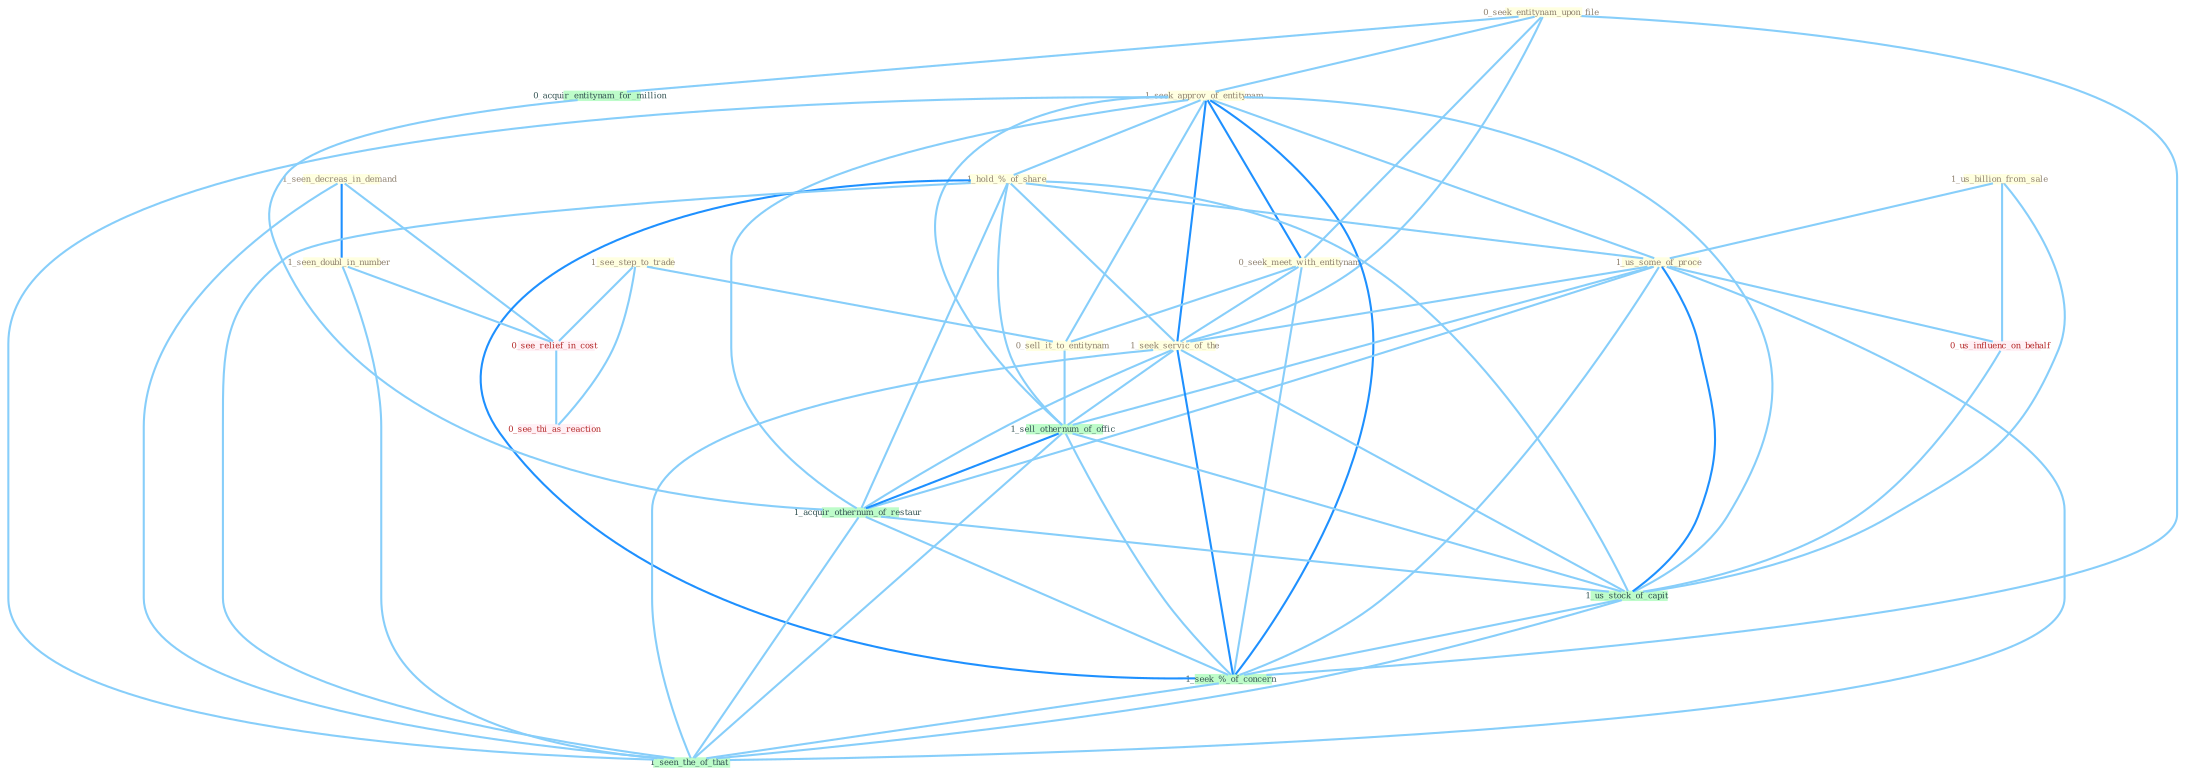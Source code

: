 Graph G{ 
    node
    [shape=polygon,style=filled,width=.5,height=.06,color="#BDFCC9",fixedsize=true,fontsize=4,
    fontcolor="#2f4f4f"];
    {node
    [color="#ffffe0", fontcolor="#8b7d6b"] "0_seek_entitynam_upon_file " "1_seek_approv_of_entitynam " "0_seek_meet_with_entitynam " "1_see_step_to_trade " "1_seen_decreas_in_demand " "1_hold_%_of_share " "0_sell_it_to_entitynam " "1_seen_doubl_in_number " "1_us_billion_from_sale " "1_us_some_of_proce " "1_seek_servic_of_the "}
{node [color="#fff0f5", fontcolor="#b22222"] "0_us_influenc_on_behalf " "0_see_relief_in_cost " "0_see_thi_as_reaction "}
edge [color="#B0E2FF"];

	"0_seek_entitynam_upon_file " -- "1_seek_approv_of_entitynam " [w="1", color="#87cefa" ];
	"0_seek_entitynam_upon_file " -- "0_seek_meet_with_entitynam " [w="1", color="#87cefa" ];
	"0_seek_entitynam_upon_file " -- "1_seek_servic_of_the " [w="1", color="#87cefa" ];
	"0_seek_entitynam_upon_file " -- "0_acquir_entitynam_for_million " [w="1", color="#87cefa" ];
	"0_seek_entitynam_upon_file " -- "1_seek_%_of_concern " [w="1", color="#87cefa" ];
	"1_seek_approv_of_entitynam " -- "0_seek_meet_with_entitynam " [w="2", color="#1e90ff" , len=0.8];
	"1_seek_approv_of_entitynam " -- "1_hold_%_of_share " [w="1", color="#87cefa" ];
	"1_seek_approv_of_entitynam " -- "0_sell_it_to_entitynam " [w="1", color="#87cefa" ];
	"1_seek_approv_of_entitynam " -- "1_us_some_of_proce " [w="1", color="#87cefa" ];
	"1_seek_approv_of_entitynam " -- "1_seek_servic_of_the " [w="2", color="#1e90ff" , len=0.8];
	"1_seek_approv_of_entitynam " -- "1_sell_othernum_of_offic " [w="1", color="#87cefa" ];
	"1_seek_approv_of_entitynam " -- "1_acquir_othernum_of_restaur " [w="1", color="#87cefa" ];
	"1_seek_approv_of_entitynam " -- "1_us_stock_of_capit " [w="1", color="#87cefa" ];
	"1_seek_approv_of_entitynam " -- "1_seek_%_of_concern " [w="2", color="#1e90ff" , len=0.8];
	"1_seek_approv_of_entitynam " -- "1_seen_the_of_that " [w="1", color="#87cefa" ];
	"0_seek_meet_with_entitynam " -- "0_sell_it_to_entitynam " [w="1", color="#87cefa" ];
	"0_seek_meet_with_entitynam " -- "1_seek_servic_of_the " [w="1", color="#87cefa" ];
	"0_seek_meet_with_entitynam " -- "1_seek_%_of_concern " [w="1", color="#87cefa" ];
	"1_see_step_to_trade " -- "0_sell_it_to_entitynam " [w="1", color="#87cefa" ];
	"1_see_step_to_trade " -- "0_see_relief_in_cost " [w="1", color="#87cefa" ];
	"1_see_step_to_trade " -- "0_see_thi_as_reaction " [w="1", color="#87cefa" ];
	"1_seen_decreas_in_demand " -- "1_seen_doubl_in_number " [w="2", color="#1e90ff" , len=0.8];
	"1_seen_decreas_in_demand " -- "0_see_relief_in_cost " [w="1", color="#87cefa" ];
	"1_seen_decreas_in_demand " -- "1_seen_the_of_that " [w="1", color="#87cefa" ];
	"1_hold_%_of_share " -- "1_us_some_of_proce " [w="1", color="#87cefa" ];
	"1_hold_%_of_share " -- "1_seek_servic_of_the " [w="1", color="#87cefa" ];
	"1_hold_%_of_share " -- "1_sell_othernum_of_offic " [w="1", color="#87cefa" ];
	"1_hold_%_of_share " -- "1_acquir_othernum_of_restaur " [w="1", color="#87cefa" ];
	"1_hold_%_of_share " -- "1_us_stock_of_capit " [w="1", color="#87cefa" ];
	"1_hold_%_of_share " -- "1_seek_%_of_concern " [w="2", color="#1e90ff" , len=0.8];
	"1_hold_%_of_share " -- "1_seen_the_of_that " [w="1", color="#87cefa" ];
	"0_sell_it_to_entitynam " -- "1_sell_othernum_of_offic " [w="1", color="#87cefa" ];
	"1_seen_doubl_in_number " -- "0_see_relief_in_cost " [w="1", color="#87cefa" ];
	"1_seen_doubl_in_number " -- "1_seen_the_of_that " [w="1", color="#87cefa" ];
	"1_us_billion_from_sale " -- "1_us_some_of_proce " [w="1", color="#87cefa" ];
	"1_us_billion_from_sale " -- "0_us_influenc_on_behalf " [w="1", color="#87cefa" ];
	"1_us_billion_from_sale " -- "1_us_stock_of_capit " [w="1", color="#87cefa" ];
	"1_us_some_of_proce " -- "1_seek_servic_of_the " [w="1", color="#87cefa" ];
	"1_us_some_of_proce " -- "1_sell_othernum_of_offic " [w="1", color="#87cefa" ];
	"1_us_some_of_proce " -- "0_us_influenc_on_behalf " [w="1", color="#87cefa" ];
	"1_us_some_of_proce " -- "1_acquir_othernum_of_restaur " [w="1", color="#87cefa" ];
	"1_us_some_of_proce " -- "1_us_stock_of_capit " [w="2", color="#1e90ff" , len=0.8];
	"1_us_some_of_proce " -- "1_seek_%_of_concern " [w="1", color="#87cefa" ];
	"1_us_some_of_proce " -- "1_seen_the_of_that " [w="1", color="#87cefa" ];
	"1_seek_servic_of_the " -- "1_sell_othernum_of_offic " [w="1", color="#87cefa" ];
	"1_seek_servic_of_the " -- "1_acquir_othernum_of_restaur " [w="1", color="#87cefa" ];
	"1_seek_servic_of_the " -- "1_us_stock_of_capit " [w="1", color="#87cefa" ];
	"1_seek_servic_of_the " -- "1_seek_%_of_concern " [w="2", color="#1e90ff" , len=0.8];
	"1_seek_servic_of_the " -- "1_seen_the_of_that " [w="1", color="#87cefa" ];
	"0_acquir_entitynam_for_million " -- "1_acquir_othernum_of_restaur " [w="1", color="#87cefa" ];
	"1_sell_othernum_of_offic " -- "1_acquir_othernum_of_restaur " [w="2", color="#1e90ff" , len=0.8];
	"1_sell_othernum_of_offic " -- "1_us_stock_of_capit " [w="1", color="#87cefa" ];
	"1_sell_othernum_of_offic " -- "1_seek_%_of_concern " [w="1", color="#87cefa" ];
	"1_sell_othernum_of_offic " -- "1_seen_the_of_that " [w="1", color="#87cefa" ];
	"0_us_influenc_on_behalf " -- "1_us_stock_of_capit " [w="1", color="#87cefa" ];
	"0_see_relief_in_cost " -- "0_see_thi_as_reaction " [w="1", color="#87cefa" ];
	"1_acquir_othernum_of_restaur " -- "1_us_stock_of_capit " [w="1", color="#87cefa" ];
	"1_acquir_othernum_of_restaur " -- "1_seek_%_of_concern " [w="1", color="#87cefa" ];
	"1_acquir_othernum_of_restaur " -- "1_seen_the_of_that " [w="1", color="#87cefa" ];
	"1_us_stock_of_capit " -- "1_seek_%_of_concern " [w="1", color="#87cefa" ];
	"1_us_stock_of_capit " -- "1_seen_the_of_that " [w="1", color="#87cefa" ];
	"1_seek_%_of_concern " -- "1_seen_the_of_that " [w="1", color="#87cefa" ];
}